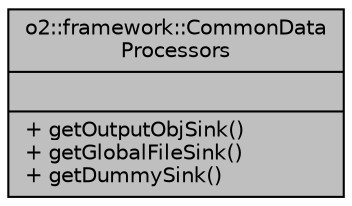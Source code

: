 digraph "o2::framework::CommonDataProcessors"
{
 // INTERACTIVE_SVG=YES
  bgcolor="transparent";
  edge [fontname="Helvetica",fontsize="10",labelfontname="Helvetica",labelfontsize="10"];
  node [fontname="Helvetica",fontsize="10",shape=record];
  Node1 [label="{o2::framework::CommonData\lProcessors\n||+ getOutputObjSink()\l+ getGlobalFileSink()\l+ getDummySink()\l}",height=0.2,width=0.4,color="black", fillcolor="grey75", style="filled", fontcolor="black"];
}

